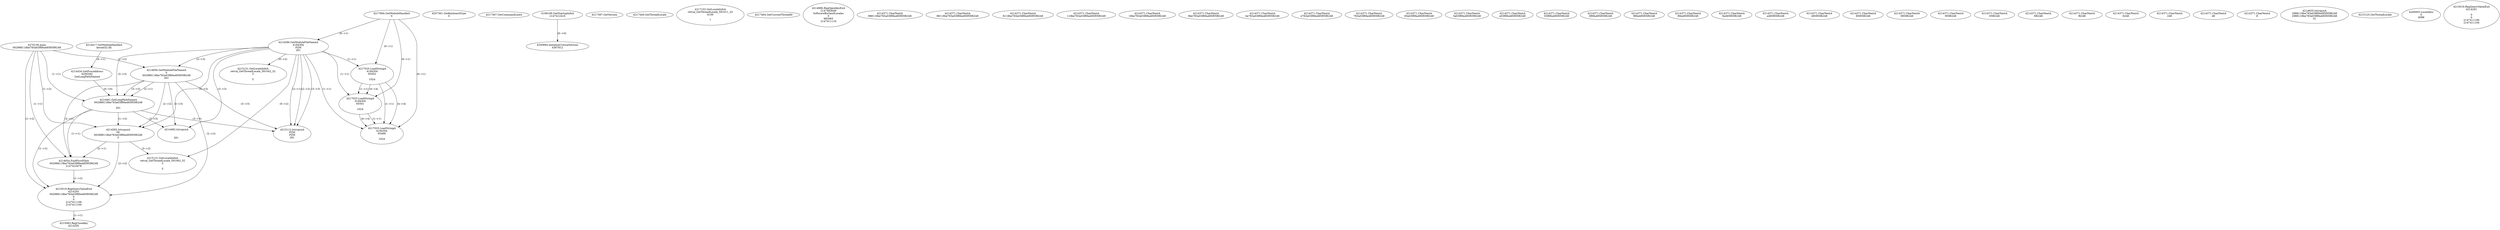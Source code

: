 // Global SCDG with merge call
digraph {
	0 [label="4270136.main
002988118be783a03f89a485f05f6248"]
	1 [label="4217684.GetModuleHandleA
0"]
	2 [label="4207361.GetKeyboardType
0"]
	3 [label="4217367.GetCommandLineA
"]
	4 [label="4199106.GetStartupInfoA
2147412416"]
	5 [label="4217387.GetVersion
"]
	6 [label="4217449.GetThreadLocale
"]
	7 [label="4217102.GetLocaleInfoA
retval_GetThreadLocale_591011_32
4100

7"]
	8 [label="4217464.GetCurrentThreadId
"]
	9 [label="4214286.GetModuleFileNameA
4194304
PZM
261"]
	1 -> 9 [label="(0-->1)"]
	10 [label="4214856.GetModuleFileNameA
0
002988118be783a03f89a485f05f6248
261"]
	0 -> 10 [label="(1-->2)"]
	9 -> 10 [label="(3-->3)"]
	11 [label="4214886.RegOpenKeyExA
2147483649
Software\Borland\Locales
0
983065
2147411116"]
	12 [label="4214417.GetModuleHandleA
kernel32.dll"]
	13 [label="4214434.GetProcAddress
6295592
GetLongPathNameA"]
	12 -> 13 [label="(0-->1)"]
	14 [label="4214461.GetLongPathNameA
002988118be783a03f89a485f05f6248

261"]
	0 -> 14 [label="(1-->1)"]
	10 -> 14 [label="(2-->1)"]
	9 -> 14 [label="(3-->3)"]
	10 -> 14 [label="(3-->3)"]
	13 -> 14 [label="(0-->0)"]
	15 [label="4214582.lstrcpynA
00
002988118be783a03f89a485f05f6248
3"]
	0 -> 15 [label="(1-->2)"]
	10 -> 15 [label="(2-->2)"]
	14 -> 15 [label="(1-->2)"]
	9 -> 15 [label="(0-->3)"]
	16 [label="4214371.CharNextA
988118be783a03f89a485f05f6248"]
	17 [label="4214371.CharNextA
88118be783a03f89a485f05f6248"]
	18 [label="4214371.CharNextA
8118be783a03f89a485f05f6248"]
	19 [label="4214371.CharNextA
118be783a03f89a485f05f6248"]
	20 [label="4214371.CharNextA
18be783a03f89a485f05f6248"]
	21 [label="4214371.CharNextA
8be783a03f89a485f05f6248"]
	22 [label="4214371.CharNextA
be783a03f89a485f05f6248"]
	23 [label="4214371.CharNextA
e783a03f89a485f05f6248"]
	24 [label="4214371.CharNextA
783a03f89a485f05f6248"]
	25 [label="4214371.CharNextA
83a03f89a485f05f6248"]
	26 [label="4214371.CharNextA
3a03f89a485f05f6248"]
	27 [label="4214371.CharNextA
a03f89a485f05f6248"]
	28 [label="4214371.CharNextA
03f89a485f05f6248"]
	29 [label="4214371.CharNextA
3f89a485f05f6248"]
	30 [label="4214371.CharNextA
f89a485f05f6248"]
	31 [label="4214371.CharNextA
89a485f05f6248"]
	32 [label="4214371.CharNextA
9a485f05f6248"]
	33 [label="4214371.CharNextA
a485f05f6248"]
	34 [label="4214371.CharNextA
485f05f6248"]
	35 [label="4214371.CharNextA
85f05f6248"]
	36 [label="4214371.CharNextA
5f05f6248"]
	37 [label="4214371.CharNextA
f05f6248"]
	38 [label="4214371.CharNextA
05f6248"]
	39 [label="4214371.CharNextA
5f6248"]
	40 [label="4214371.CharNextA
f6248"]
	41 [label="4214371.CharNextA
6248"]
	42 [label="4214371.CharNextA
248"]
	43 [label="4214371.CharNextA
48"]
	44 [label="4214371.CharNextA
8"]
	45 [label="4214635.lstrcpynA
2988118be783a03f89a485f05f6248
2988118be783a03f89a485f05f6248
31"]
	46 [label="4214654.FindFirstFileA
002988118be783a03f89a485f05f6248
2147410478"]
	0 -> 46 [label="(1-->1)"]
	10 -> 46 [label="(2-->1)"]
	14 -> 46 [label="(1-->1)"]
	15 -> 46 [label="(2-->1)"]
	47 [label="4215019.RegQueryValueExA
4214291
002988118be783a03f89a485f05f6248
0
0
2147411106
2147411100"]
	0 -> 47 [label="(1-->2)"]
	10 -> 47 [label="(2-->2)"]
	14 -> 47 [label="(1-->2)"]
	15 -> 47 [label="(2-->2)"]
	46 -> 47 [label="(1-->2)"]
	48 [label="4215083.RegCloseKey
4214291"]
	47 -> 48 [label="(1-->1)"]
	49 [label="4215112.lstrcpynA
PZM
PZM
261"]
	9 -> 49 [label="(2-->1)"]
	9 -> 49 [label="(2-->2)"]
	9 -> 49 [label="(3-->3)"]
	10 -> 49 [label="(3-->3)"]
	14 -> 49 [label="(3-->3)"]
	50 [label="4215125.GetThreadLocale
"]
	51 [label="4215131.GetLocaleInfoA
retval_GetThreadLocale_591062_32
3

5"]
	9 -> 51 [label="(0-->2)"]
	15 -> 51 [label="(3-->2)"]
	52 [label="4217025.LoadStringA
4194304
65502

1024"]
	1 -> 52 [label="(0-->1)"]
	9 -> 52 [label="(1-->1)"]
	53 [label="4217025.LoadStringA
4194304
65501

1024"]
	1 -> 53 [label="(0-->1)"]
	9 -> 53 [label="(1-->1)"]
	52 -> 53 [label="(1-->1)"]
	52 -> 53 [label="(4-->4)"]
	54 [label="4217025.LoadStringA
4194304
65499

1024"]
	1 -> 54 [label="(0-->1)"]
	9 -> 54 [label="(1-->1)"]
	52 -> 54 [label="(1-->1)"]
	53 -> 54 [label="(1-->1)"]
	52 -> 54 [label="(4-->4)"]
	53 -> 54 [label="(4-->4)"]
	55 [label="4200894.InitializeCriticalSection
4367812"]
	4 -> 55 [label="(0-->0)"]
	56 [label="4200955.LocalAlloc
0
4088"]
	57 [label="4214482.lstrcpynA


261"]
	9 -> 57 [label="(3-->3)"]
	10 -> 57 [label="(3-->3)"]
	14 -> 57 [label="(3-->3)"]
	58 [label="4215019.RegQueryValueExA
4214291

0
0
2147411106
2147411100"]
	59 [label="4215131.GetLocaleInfoA
retval_GetThreadLocale_591042_32
3

5"]
	9 -> 59 [label="(0-->2)"]
}
